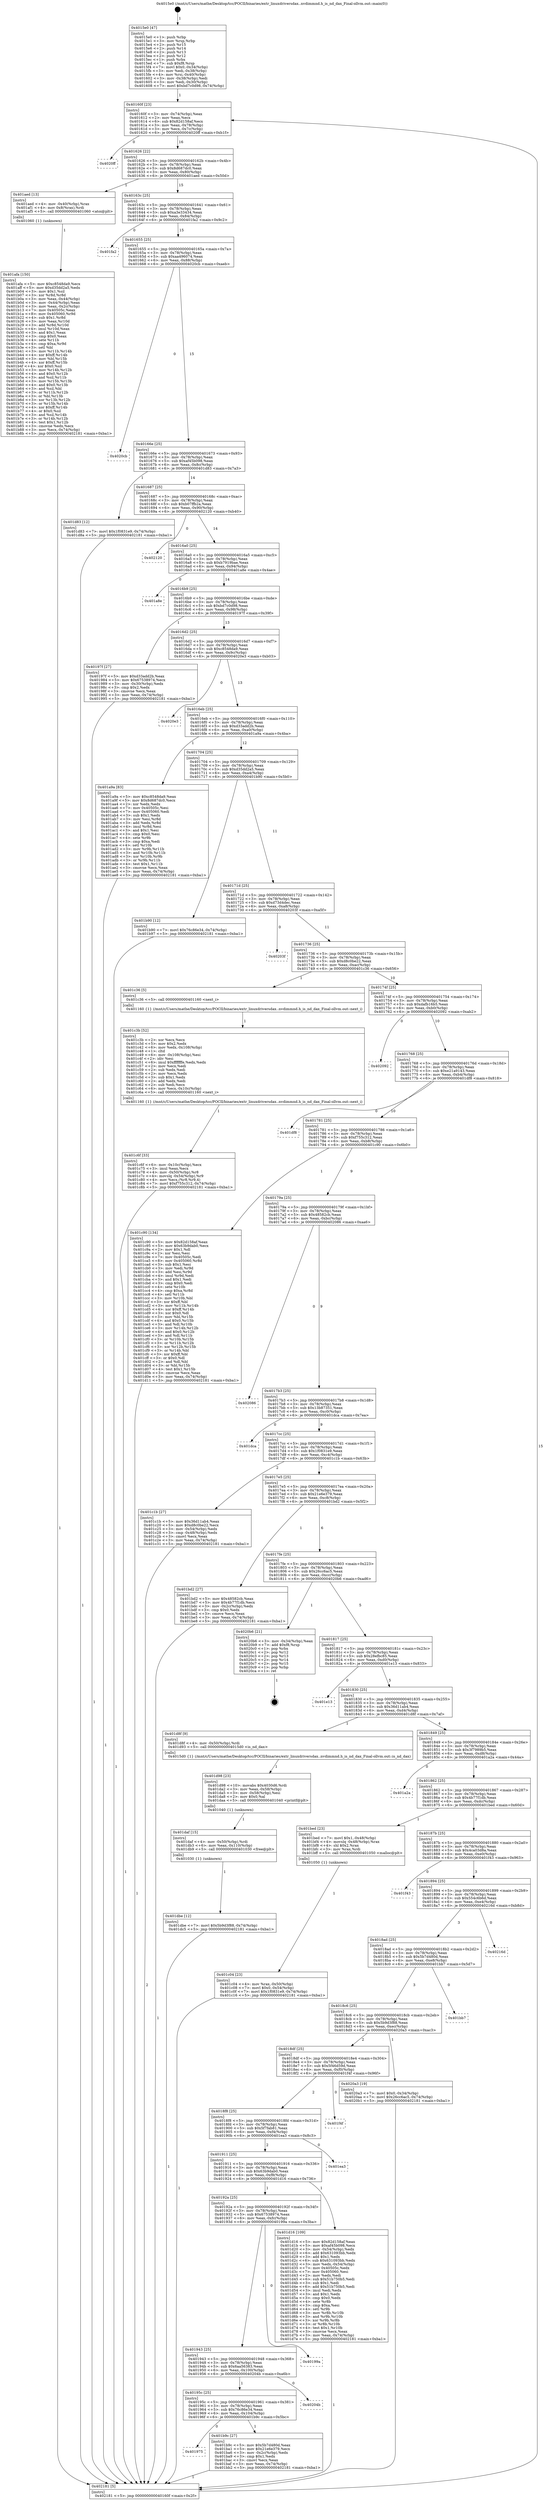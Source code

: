digraph "0x4015e0" {
  label = "0x4015e0 (/mnt/c/Users/mathe/Desktop/tcc/POCII/binaries/extr_linuxdriversdax..nvdimmnd.h_is_nd_dax_Final-ollvm.out::main(0))"
  labelloc = "t"
  node[shape=record]

  Entry [label="",width=0.3,height=0.3,shape=circle,fillcolor=black,style=filled]
  "0x40160f" [label="{
     0x40160f [23]\l
     | [instrs]\l
     &nbsp;&nbsp;0x40160f \<+3\>: mov -0x74(%rbp),%eax\l
     &nbsp;&nbsp;0x401612 \<+2\>: mov %eax,%ecx\l
     &nbsp;&nbsp;0x401614 \<+6\>: sub $0x82d158af,%ecx\l
     &nbsp;&nbsp;0x40161a \<+3\>: mov %eax,-0x78(%rbp)\l
     &nbsp;&nbsp;0x40161d \<+3\>: mov %ecx,-0x7c(%rbp)\l
     &nbsp;&nbsp;0x401620 \<+6\>: je 00000000004020ff \<main+0xb1f\>\l
  }"]
  "0x4020ff" [label="{
     0x4020ff\l
  }", style=dashed]
  "0x401626" [label="{
     0x401626 [22]\l
     | [instrs]\l
     &nbsp;&nbsp;0x401626 \<+5\>: jmp 000000000040162b \<main+0x4b\>\l
     &nbsp;&nbsp;0x40162b \<+3\>: mov -0x78(%rbp),%eax\l
     &nbsp;&nbsp;0x40162e \<+5\>: sub $0x8d687dc0,%eax\l
     &nbsp;&nbsp;0x401633 \<+3\>: mov %eax,-0x80(%rbp)\l
     &nbsp;&nbsp;0x401636 \<+6\>: je 0000000000401aed \<main+0x50d\>\l
  }"]
  Exit [label="",width=0.3,height=0.3,shape=circle,fillcolor=black,style=filled,peripheries=2]
  "0x401aed" [label="{
     0x401aed [13]\l
     | [instrs]\l
     &nbsp;&nbsp;0x401aed \<+4\>: mov -0x40(%rbp),%rax\l
     &nbsp;&nbsp;0x401af1 \<+4\>: mov 0x8(%rax),%rdi\l
     &nbsp;&nbsp;0x401af5 \<+5\>: call 0000000000401060 \<atoi@plt\>\l
     | [calls]\l
     &nbsp;&nbsp;0x401060 \{1\} (unknown)\l
  }"]
  "0x40163c" [label="{
     0x40163c [25]\l
     | [instrs]\l
     &nbsp;&nbsp;0x40163c \<+5\>: jmp 0000000000401641 \<main+0x61\>\l
     &nbsp;&nbsp;0x401641 \<+3\>: mov -0x78(%rbp),%eax\l
     &nbsp;&nbsp;0x401644 \<+5\>: sub $0xa3e33434,%eax\l
     &nbsp;&nbsp;0x401649 \<+6\>: mov %eax,-0x84(%rbp)\l
     &nbsp;&nbsp;0x40164f \<+6\>: je 0000000000401fa2 \<main+0x9c2\>\l
  }"]
  "0x401dbe" [label="{
     0x401dbe [12]\l
     | [instrs]\l
     &nbsp;&nbsp;0x401dbe \<+7\>: movl $0x5b9d3f88,-0x74(%rbp)\l
     &nbsp;&nbsp;0x401dc5 \<+5\>: jmp 0000000000402181 \<main+0xba1\>\l
  }"]
  "0x401fa2" [label="{
     0x401fa2\l
  }", style=dashed]
  "0x401655" [label="{
     0x401655 [25]\l
     | [instrs]\l
     &nbsp;&nbsp;0x401655 \<+5\>: jmp 000000000040165a \<main+0x7a\>\l
     &nbsp;&nbsp;0x40165a \<+3\>: mov -0x78(%rbp),%eax\l
     &nbsp;&nbsp;0x40165d \<+5\>: sub $0xaa496074,%eax\l
     &nbsp;&nbsp;0x401662 \<+6\>: mov %eax,-0x88(%rbp)\l
     &nbsp;&nbsp;0x401668 \<+6\>: je 00000000004020cb \<main+0xaeb\>\l
  }"]
  "0x401daf" [label="{
     0x401daf [15]\l
     | [instrs]\l
     &nbsp;&nbsp;0x401daf \<+4\>: mov -0x50(%rbp),%rdi\l
     &nbsp;&nbsp;0x401db3 \<+6\>: mov %eax,-0x110(%rbp)\l
     &nbsp;&nbsp;0x401db9 \<+5\>: call 0000000000401030 \<free@plt\>\l
     | [calls]\l
     &nbsp;&nbsp;0x401030 \{1\} (unknown)\l
  }"]
  "0x4020cb" [label="{
     0x4020cb\l
  }", style=dashed]
  "0x40166e" [label="{
     0x40166e [25]\l
     | [instrs]\l
     &nbsp;&nbsp;0x40166e \<+5\>: jmp 0000000000401673 \<main+0x93\>\l
     &nbsp;&nbsp;0x401673 \<+3\>: mov -0x78(%rbp),%eax\l
     &nbsp;&nbsp;0x401676 \<+5\>: sub $0xaf45b098,%eax\l
     &nbsp;&nbsp;0x40167b \<+6\>: mov %eax,-0x8c(%rbp)\l
     &nbsp;&nbsp;0x401681 \<+6\>: je 0000000000401d83 \<main+0x7a3\>\l
  }"]
  "0x401d98" [label="{
     0x401d98 [23]\l
     | [instrs]\l
     &nbsp;&nbsp;0x401d98 \<+10\>: movabs $0x4030d6,%rdi\l
     &nbsp;&nbsp;0x401da2 \<+3\>: mov %eax,-0x58(%rbp)\l
     &nbsp;&nbsp;0x401da5 \<+3\>: mov -0x58(%rbp),%esi\l
     &nbsp;&nbsp;0x401da8 \<+2\>: mov $0x0,%al\l
     &nbsp;&nbsp;0x401daa \<+5\>: call 0000000000401040 \<printf@plt\>\l
     | [calls]\l
     &nbsp;&nbsp;0x401040 \{1\} (unknown)\l
  }"]
  "0x401d83" [label="{
     0x401d83 [12]\l
     | [instrs]\l
     &nbsp;&nbsp;0x401d83 \<+7\>: movl $0x1f0831e9,-0x74(%rbp)\l
     &nbsp;&nbsp;0x401d8a \<+5\>: jmp 0000000000402181 \<main+0xba1\>\l
  }"]
  "0x401687" [label="{
     0x401687 [25]\l
     | [instrs]\l
     &nbsp;&nbsp;0x401687 \<+5\>: jmp 000000000040168c \<main+0xac\>\l
     &nbsp;&nbsp;0x40168c \<+3\>: mov -0x78(%rbp),%eax\l
     &nbsp;&nbsp;0x40168f \<+5\>: sub $0xb07ffb2a,%eax\l
     &nbsp;&nbsp;0x401694 \<+6\>: mov %eax,-0x90(%rbp)\l
     &nbsp;&nbsp;0x40169a \<+6\>: je 0000000000402120 \<main+0xb40\>\l
  }"]
  "0x401c6f" [label="{
     0x401c6f [33]\l
     | [instrs]\l
     &nbsp;&nbsp;0x401c6f \<+6\>: mov -0x10c(%rbp),%ecx\l
     &nbsp;&nbsp;0x401c75 \<+3\>: imul %eax,%ecx\l
     &nbsp;&nbsp;0x401c78 \<+4\>: mov -0x50(%rbp),%r8\l
     &nbsp;&nbsp;0x401c7c \<+4\>: movslq -0x54(%rbp),%r9\l
     &nbsp;&nbsp;0x401c80 \<+4\>: mov %ecx,(%r8,%r9,4)\l
     &nbsp;&nbsp;0x401c84 \<+7\>: movl $0xf755c312,-0x74(%rbp)\l
     &nbsp;&nbsp;0x401c8b \<+5\>: jmp 0000000000402181 \<main+0xba1\>\l
  }"]
  "0x402120" [label="{
     0x402120\l
  }", style=dashed]
  "0x4016a0" [label="{
     0x4016a0 [25]\l
     | [instrs]\l
     &nbsp;&nbsp;0x4016a0 \<+5\>: jmp 00000000004016a5 \<main+0xc5\>\l
     &nbsp;&nbsp;0x4016a5 \<+3\>: mov -0x78(%rbp),%eax\l
     &nbsp;&nbsp;0x4016a8 \<+5\>: sub $0xb7919bae,%eax\l
     &nbsp;&nbsp;0x4016ad \<+6\>: mov %eax,-0x94(%rbp)\l
     &nbsp;&nbsp;0x4016b3 \<+6\>: je 0000000000401a8e \<main+0x4ae\>\l
  }"]
  "0x401c3b" [label="{
     0x401c3b [52]\l
     | [instrs]\l
     &nbsp;&nbsp;0x401c3b \<+2\>: xor %ecx,%ecx\l
     &nbsp;&nbsp;0x401c3d \<+5\>: mov $0x2,%edx\l
     &nbsp;&nbsp;0x401c42 \<+6\>: mov %edx,-0x108(%rbp)\l
     &nbsp;&nbsp;0x401c48 \<+1\>: cltd\l
     &nbsp;&nbsp;0x401c49 \<+6\>: mov -0x108(%rbp),%esi\l
     &nbsp;&nbsp;0x401c4f \<+2\>: idiv %esi\l
     &nbsp;&nbsp;0x401c51 \<+6\>: imul $0xfffffffe,%edx,%edx\l
     &nbsp;&nbsp;0x401c57 \<+2\>: mov %ecx,%edi\l
     &nbsp;&nbsp;0x401c59 \<+2\>: sub %edx,%edi\l
     &nbsp;&nbsp;0x401c5b \<+2\>: mov %ecx,%edx\l
     &nbsp;&nbsp;0x401c5d \<+3\>: sub $0x1,%edx\l
     &nbsp;&nbsp;0x401c60 \<+2\>: add %edx,%edi\l
     &nbsp;&nbsp;0x401c62 \<+2\>: sub %edi,%ecx\l
     &nbsp;&nbsp;0x401c64 \<+6\>: mov %ecx,-0x10c(%rbp)\l
     &nbsp;&nbsp;0x401c6a \<+5\>: call 0000000000401160 \<next_i\>\l
     | [calls]\l
     &nbsp;&nbsp;0x401160 \{1\} (/mnt/c/Users/mathe/Desktop/tcc/POCII/binaries/extr_linuxdriversdax..nvdimmnd.h_is_nd_dax_Final-ollvm.out::next_i)\l
  }"]
  "0x401a8e" [label="{
     0x401a8e\l
  }", style=dashed]
  "0x4016b9" [label="{
     0x4016b9 [25]\l
     | [instrs]\l
     &nbsp;&nbsp;0x4016b9 \<+5\>: jmp 00000000004016be \<main+0xde\>\l
     &nbsp;&nbsp;0x4016be \<+3\>: mov -0x78(%rbp),%eax\l
     &nbsp;&nbsp;0x4016c1 \<+5\>: sub $0xbd7c0d98,%eax\l
     &nbsp;&nbsp;0x4016c6 \<+6\>: mov %eax,-0x98(%rbp)\l
     &nbsp;&nbsp;0x4016cc \<+6\>: je 000000000040197f \<main+0x39f\>\l
  }"]
  "0x401c04" [label="{
     0x401c04 [23]\l
     | [instrs]\l
     &nbsp;&nbsp;0x401c04 \<+4\>: mov %rax,-0x50(%rbp)\l
     &nbsp;&nbsp;0x401c08 \<+7\>: movl $0x0,-0x54(%rbp)\l
     &nbsp;&nbsp;0x401c0f \<+7\>: movl $0x1f0831e9,-0x74(%rbp)\l
     &nbsp;&nbsp;0x401c16 \<+5\>: jmp 0000000000402181 \<main+0xba1\>\l
  }"]
  "0x40197f" [label="{
     0x40197f [27]\l
     | [instrs]\l
     &nbsp;&nbsp;0x40197f \<+5\>: mov $0xd33add2b,%eax\l
     &nbsp;&nbsp;0x401984 \<+5\>: mov $0x67538974,%ecx\l
     &nbsp;&nbsp;0x401989 \<+3\>: mov -0x30(%rbp),%edx\l
     &nbsp;&nbsp;0x40198c \<+3\>: cmp $0x2,%edx\l
     &nbsp;&nbsp;0x40198f \<+3\>: cmovne %ecx,%eax\l
     &nbsp;&nbsp;0x401992 \<+3\>: mov %eax,-0x74(%rbp)\l
     &nbsp;&nbsp;0x401995 \<+5\>: jmp 0000000000402181 \<main+0xba1\>\l
  }"]
  "0x4016d2" [label="{
     0x4016d2 [25]\l
     | [instrs]\l
     &nbsp;&nbsp;0x4016d2 \<+5\>: jmp 00000000004016d7 \<main+0xf7\>\l
     &nbsp;&nbsp;0x4016d7 \<+3\>: mov -0x78(%rbp),%eax\l
     &nbsp;&nbsp;0x4016da \<+5\>: sub $0xc8548da9,%eax\l
     &nbsp;&nbsp;0x4016df \<+6\>: mov %eax,-0x9c(%rbp)\l
     &nbsp;&nbsp;0x4016e5 \<+6\>: je 00000000004020e3 \<main+0xb03\>\l
  }"]
  "0x402181" [label="{
     0x402181 [5]\l
     | [instrs]\l
     &nbsp;&nbsp;0x402181 \<+5\>: jmp 000000000040160f \<main+0x2f\>\l
  }"]
  "0x4015e0" [label="{
     0x4015e0 [47]\l
     | [instrs]\l
     &nbsp;&nbsp;0x4015e0 \<+1\>: push %rbp\l
     &nbsp;&nbsp;0x4015e1 \<+3\>: mov %rsp,%rbp\l
     &nbsp;&nbsp;0x4015e4 \<+2\>: push %r15\l
     &nbsp;&nbsp;0x4015e6 \<+2\>: push %r14\l
     &nbsp;&nbsp;0x4015e8 \<+2\>: push %r13\l
     &nbsp;&nbsp;0x4015ea \<+2\>: push %r12\l
     &nbsp;&nbsp;0x4015ec \<+1\>: push %rbx\l
     &nbsp;&nbsp;0x4015ed \<+7\>: sub $0xf8,%rsp\l
     &nbsp;&nbsp;0x4015f4 \<+7\>: movl $0x0,-0x34(%rbp)\l
     &nbsp;&nbsp;0x4015fb \<+3\>: mov %edi,-0x38(%rbp)\l
     &nbsp;&nbsp;0x4015fe \<+4\>: mov %rsi,-0x40(%rbp)\l
     &nbsp;&nbsp;0x401602 \<+3\>: mov -0x38(%rbp),%edi\l
     &nbsp;&nbsp;0x401605 \<+3\>: mov %edi,-0x30(%rbp)\l
     &nbsp;&nbsp;0x401608 \<+7\>: movl $0xbd7c0d98,-0x74(%rbp)\l
  }"]
  "0x401975" [label="{
     0x401975\l
  }", style=dashed]
  "0x4020e3" [label="{
     0x4020e3\l
  }", style=dashed]
  "0x4016eb" [label="{
     0x4016eb [25]\l
     | [instrs]\l
     &nbsp;&nbsp;0x4016eb \<+5\>: jmp 00000000004016f0 \<main+0x110\>\l
     &nbsp;&nbsp;0x4016f0 \<+3\>: mov -0x78(%rbp),%eax\l
     &nbsp;&nbsp;0x4016f3 \<+5\>: sub $0xd33add2b,%eax\l
     &nbsp;&nbsp;0x4016f8 \<+6\>: mov %eax,-0xa0(%rbp)\l
     &nbsp;&nbsp;0x4016fe \<+6\>: je 0000000000401a9a \<main+0x4ba\>\l
  }"]
  "0x401b9c" [label="{
     0x401b9c [27]\l
     | [instrs]\l
     &nbsp;&nbsp;0x401b9c \<+5\>: mov $0x5b7d480d,%eax\l
     &nbsp;&nbsp;0x401ba1 \<+5\>: mov $0x21e6e379,%ecx\l
     &nbsp;&nbsp;0x401ba6 \<+3\>: mov -0x2c(%rbp),%edx\l
     &nbsp;&nbsp;0x401ba9 \<+3\>: cmp $0x1,%edx\l
     &nbsp;&nbsp;0x401bac \<+3\>: cmovl %ecx,%eax\l
     &nbsp;&nbsp;0x401baf \<+3\>: mov %eax,-0x74(%rbp)\l
     &nbsp;&nbsp;0x401bb2 \<+5\>: jmp 0000000000402181 \<main+0xba1\>\l
  }"]
  "0x401a9a" [label="{
     0x401a9a [83]\l
     | [instrs]\l
     &nbsp;&nbsp;0x401a9a \<+5\>: mov $0xc8548da9,%eax\l
     &nbsp;&nbsp;0x401a9f \<+5\>: mov $0x8d687dc0,%ecx\l
     &nbsp;&nbsp;0x401aa4 \<+2\>: xor %edx,%edx\l
     &nbsp;&nbsp;0x401aa6 \<+7\>: mov 0x40505c,%esi\l
     &nbsp;&nbsp;0x401aad \<+7\>: mov 0x405060,%edi\l
     &nbsp;&nbsp;0x401ab4 \<+3\>: sub $0x1,%edx\l
     &nbsp;&nbsp;0x401ab7 \<+3\>: mov %esi,%r8d\l
     &nbsp;&nbsp;0x401aba \<+3\>: add %edx,%r8d\l
     &nbsp;&nbsp;0x401abd \<+4\>: imul %r8d,%esi\l
     &nbsp;&nbsp;0x401ac1 \<+3\>: and $0x1,%esi\l
     &nbsp;&nbsp;0x401ac4 \<+3\>: cmp $0x0,%esi\l
     &nbsp;&nbsp;0x401ac7 \<+4\>: sete %r9b\l
     &nbsp;&nbsp;0x401acb \<+3\>: cmp $0xa,%edi\l
     &nbsp;&nbsp;0x401ace \<+4\>: setl %r10b\l
     &nbsp;&nbsp;0x401ad2 \<+3\>: mov %r9b,%r11b\l
     &nbsp;&nbsp;0x401ad5 \<+3\>: and %r10b,%r11b\l
     &nbsp;&nbsp;0x401ad8 \<+3\>: xor %r10b,%r9b\l
     &nbsp;&nbsp;0x401adb \<+3\>: or %r9b,%r11b\l
     &nbsp;&nbsp;0x401ade \<+4\>: test $0x1,%r11b\l
     &nbsp;&nbsp;0x401ae2 \<+3\>: cmovne %ecx,%eax\l
     &nbsp;&nbsp;0x401ae5 \<+3\>: mov %eax,-0x74(%rbp)\l
     &nbsp;&nbsp;0x401ae8 \<+5\>: jmp 0000000000402181 \<main+0xba1\>\l
  }"]
  "0x401704" [label="{
     0x401704 [25]\l
     | [instrs]\l
     &nbsp;&nbsp;0x401704 \<+5\>: jmp 0000000000401709 \<main+0x129\>\l
     &nbsp;&nbsp;0x401709 \<+3\>: mov -0x78(%rbp),%eax\l
     &nbsp;&nbsp;0x40170c \<+5\>: sub $0xd35dd2a5,%eax\l
     &nbsp;&nbsp;0x401711 \<+6\>: mov %eax,-0xa4(%rbp)\l
     &nbsp;&nbsp;0x401717 \<+6\>: je 0000000000401b90 \<main+0x5b0\>\l
  }"]
  "0x401afa" [label="{
     0x401afa [150]\l
     | [instrs]\l
     &nbsp;&nbsp;0x401afa \<+5\>: mov $0xc8548da9,%ecx\l
     &nbsp;&nbsp;0x401aff \<+5\>: mov $0xd35dd2a5,%edx\l
     &nbsp;&nbsp;0x401b04 \<+3\>: mov $0x1,%sil\l
     &nbsp;&nbsp;0x401b07 \<+3\>: xor %r8d,%r8d\l
     &nbsp;&nbsp;0x401b0a \<+3\>: mov %eax,-0x44(%rbp)\l
     &nbsp;&nbsp;0x401b0d \<+3\>: mov -0x44(%rbp),%eax\l
     &nbsp;&nbsp;0x401b10 \<+3\>: mov %eax,-0x2c(%rbp)\l
     &nbsp;&nbsp;0x401b13 \<+7\>: mov 0x40505c,%eax\l
     &nbsp;&nbsp;0x401b1a \<+8\>: mov 0x405060,%r9d\l
     &nbsp;&nbsp;0x401b22 \<+4\>: sub $0x1,%r8d\l
     &nbsp;&nbsp;0x401b26 \<+3\>: mov %eax,%r10d\l
     &nbsp;&nbsp;0x401b29 \<+3\>: add %r8d,%r10d\l
     &nbsp;&nbsp;0x401b2c \<+4\>: imul %r10d,%eax\l
     &nbsp;&nbsp;0x401b30 \<+3\>: and $0x1,%eax\l
     &nbsp;&nbsp;0x401b33 \<+3\>: cmp $0x0,%eax\l
     &nbsp;&nbsp;0x401b36 \<+4\>: sete %r11b\l
     &nbsp;&nbsp;0x401b3a \<+4\>: cmp $0xa,%r9d\l
     &nbsp;&nbsp;0x401b3e \<+3\>: setl %bl\l
     &nbsp;&nbsp;0x401b41 \<+3\>: mov %r11b,%r14b\l
     &nbsp;&nbsp;0x401b44 \<+4\>: xor $0xff,%r14b\l
     &nbsp;&nbsp;0x401b48 \<+3\>: mov %bl,%r15b\l
     &nbsp;&nbsp;0x401b4b \<+4\>: xor $0xff,%r15b\l
     &nbsp;&nbsp;0x401b4f \<+4\>: xor $0x0,%sil\l
     &nbsp;&nbsp;0x401b53 \<+3\>: mov %r14b,%r12b\l
     &nbsp;&nbsp;0x401b56 \<+4\>: and $0x0,%r12b\l
     &nbsp;&nbsp;0x401b5a \<+3\>: and %sil,%r11b\l
     &nbsp;&nbsp;0x401b5d \<+3\>: mov %r15b,%r13b\l
     &nbsp;&nbsp;0x401b60 \<+4\>: and $0x0,%r13b\l
     &nbsp;&nbsp;0x401b64 \<+3\>: and %sil,%bl\l
     &nbsp;&nbsp;0x401b67 \<+3\>: or %r11b,%r12b\l
     &nbsp;&nbsp;0x401b6a \<+3\>: or %bl,%r13b\l
     &nbsp;&nbsp;0x401b6d \<+3\>: xor %r13b,%r12b\l
     &nbsp;&nbsp;0x401b70 \<+3\>: or %r15b,%r14b\l
     &nbsp;&nbsp;0x401b73 \<+4\>: xor $0xff,%r14b\l
     &nbsp;&nbsp;0x401b77 \<+4\>: or $0x0,%sil\l
     &nbsp;&nbsp;0x401b7b \<+3\>: and %sil,%r14b\l
     &nbsp;&nbsp;0x401b7e \<+3\>: or %r14b,%r12b\l
     &nbsp;&nbsp;0x401b81 \<+4\>: test $0x1,%r12b\l
     &nbsp;&nbsp;0x401b85 \<+3\>: cmovne %edx,%ecx\l
     &nbsp;&nbsp;0x401b88 \<+3\>: mov %ecx,-0x74(%rbp)\l
     &nbsp;&nbsp;0x401b8b \<+5\>: jmp 0000000000402181 \<main+0xba1\>\l
  }"]
  "0x40195c" [label="{
     0x40195c [25]\l
     | [instrs]\l
     &nbsp;&nbsp;0x40195c \<+5\>: jmp 0000000000401961 \<main+0x381\>\l
     &nbsp;&nbsp;0x401961 \<+3\>: mov -0x78(%rbp),%eax\l
     &nbsp;&nbsp;0x401964 \<+5\>: sub $0x76c86e34,%eax\l
     &nbsp;&nbsp;0x401969 \<+6\>: mov %eax,-0x104(%rbp)\l
     &nbsp;&nbsp;0x40196f \<+6\>: je 0000000000401b9c \<main+0x5bc\>\l
  }"]
  "0x401b90" [label="{
     0x401b90 [12]\l
     | [instrs]\l
     &nbsp;&nbsp;0x401b90 \<+7\>: movl $0x76c86e34,-0x74(%rbp)\l
     &nbsp;&nbsp;0x401b97 \<+5\>: jmp 0000000000402181 \<main+0xba1\>\l
  }"]
  "0x40171d" [label="{
     0x40171d [25]\l
     | [instrs]\l
     &nbsp;&nbsp;0x40171d \<+5\>: jmp 0000000000401722 \<main+0x142\>\l
     &nbsp;&nbsp;0x401722 \<+3\>: mov -0x78(%rbp),%eax\l
     &nbsp;&nbsp;0x401725 \<+5\>: sub $0xd73d4dec,%eax\l
     &nbsp;&nbsp;0x40172a \<+6\>: mov %eax,-0xa8(%rbp)\l
     &nbsp;&nbsp;0x401730 \<+6\>: je 000000000040203f \<main+0xa5f\>\l
  }"]
  "0x40204b" [label="{
     0x40204b\l
  }", style=dashed]
  "0x40203f" [label="{
     0x40203f\l
  }", style=dashed]
  "0x401736" [label="{
     0x401736 [25]\l
     | [instrs]\l
     &nbsp;&nbsp;0x401736 \<+5\>: jmp 000000000040173b \<main+0x15b\>\l
     &nbsp;&nbsp;0x40173b \<+3\>: mov -0x78(%rbp),%eax\l
     &nbsp;&nbsp;0x40173e \<+5\>: sub $0xd8c0be22,%eax\l
     &nbsp;&nbsp;0x401743 \<+6\>: mov %eax,-0xac(%rbp)\l
     &nbsp;&nbsp;0x401749 \<+6\>: je 0000000000401c36 \<main+0x656\>\l
  }"]
  "0x401943" [label="{
     0x401943 [25]\l
     | [instrs]\l
     &nbsp;&nbsp;0x401943 \<+5\>: jmp 0000000000401948 \<main+0x368\>\l
     &nbsp;&nbsp;0x401948 \<+3\>: mov -0x78(%rbp),%eax\l
     &nbsp;&nbsp;0x40194b \<+5\>: sub $0x6aa56383,%eax\l
     &nbsp;&nbsp;0x401950 \<+6\>: mov %eax,-0x100(%rbp)\l
     &nbsp;&nbsp;0x401956 \<+6\>: je 000000000040204b \<main+0xa6b\>\l
  }"]
  "0x401c36" [label="{
     0x401c36 [5]\l
     | [instrs]\l
     &nbsp;&nbsp;0x401c36 \<+5\>: call 0000000000401160 \<next_i\>\l
     | [calls]\l
     &nbsp;&nbsp;0x401160 \{1\} (/mnt/c/Users/mathe/Desktop/tcc/POCII/binaries/extr_linuxdriversdax..nvdimmnd.h_is_nd_dax_Final-ollvm.out::next_i)\l
  }"]
  "0x40174f" [label="{
     0x40174f [25]\l
     | [instrs]\l
     &nbsp;&nbsp;0x40174f \<+5\>: jmp 0000000000401754 \<main+0x174\>\l
     &nbsp;&nbsp;0x401754 \<+3\>: mov -0x78(%rbp),%eax\l
     &nbsp;&nbsp;0x401757 \<+5\>: sub $0xdafb16b5,%eax\l
     &nbsp;&nbsp;0x40175c \<+6\>: mov %eax,-0xb0(%rbp)\l
     &nbsp;&nbsp;0x401762 \<+6\>: je 0000000000402092 \<main+0xab2\>\l
  }"]
  "0x40199a" [label="{
     0x40199a\l
  }", style=dashed]
  "0x402092" [label="{
     0x402092\l
  }", style=dashed]
  "0x401768" [label="{
     0x401768 [25]\l
     | [instrs]\l
     &nbsp;&nbsp;0x401768 \<+5\>: jmp 000000000040176d \<main+0x18d\>\l
     &nbsp;&nbsp;0x40176d \<+3\>: mov -0x78(%rbp),%eax\l
     &nbsp;&nbsp;0x401770 \<+5\>: sub $0xe21a9143,%eax\l
     &nbsp;&nbsp;0x401775 \<+6\>: mov %eax,-0xb4(%rbp)\l
     &nbsp;&nbsp;0x40177b \<+6\>: je 0000000000401df8 \<main+0x818\>\l
  }"]
  "0x40192a" [label="{
     0x40192a [25]\l
     | [instrs]\l
     &nbsp;&nbsp;0x40192a \<+5\>: jmp 000000000040192f \<main+0x34f\>\l
     &nbsp;&nbsp;0x40192f \<+3\>: mov -0x78(%rbp),%eax\l
     &nbsp;&nbsp;0x401932 \<+5\>: sub $0x67538974,%eax\l
     &nbsp;&nbsp;0x401937 \<+6\>: mov %eax,-0xfc(%rbp)\l
     &nbsp;&nbsp;0x40193d \<+6\>: je 000000000040199a \<main+0x3ba\>\l
  }"]
  "0x401df8" [label="{
     0x401df8\l
  }", style=dashed]
  "0x401781" [label="{
     0x401781 [25]\l
     | [instrs]\l
     &nbsp;&nbsp;0x401781 \<+5\>: jmp 0000000000401786 \<main+0x1a6\>\l
     &nbsp;&nbsp;0x401786 \<+3\>: mov -0x78(%rbp),%eax\l
     &nbsp;&nbsp;0x401789 \<+5\>: sub $0xf755c312,%eax\l
     &nbsp;&nbsp;0x40178e \<+6\>: mov %eax,-0xb8(%rbp)\l
     &nbsp;&nbsp;0x401794 \<+6\>: je 0000000000401c90 \<main+0x6b0\>\l
  }"]
  "0x401d16" [label="{
     0x401d16 [109]\l
     | [instrs]\l
     &nbsp;&nbsp;0x401d16 \<+5\>: mov $0x82d158af,%eax\l
     &nbsp;&nbsp;0x401d1b \<+5\>: mov $0xaf45b098,%ecx\l
     &nbsp;&nbsp;0x401d20 \<+3\>: mov -0x54(%rbp),%edx\l
     &nbsp;&nbsp;0x401d23 \<+6\>: add $0x631093bb,%edx\l
     &nbsp;&nbsp;0x401d29 \<+3\>: add $0x1,%edx\l
     &nbsp;&nbsp;0x401d2c \<+6\>: sub $0x631093bb,%edx\l
     &nbsp;&nbsp;0x401d32 \<+3\>: mov %edx,-0x54(%rbp)\l
     &nbsp;&nbsp;0x401d35 \<+7\>: mov 0x40505c,%edx\l
     &nbsp;&nbsp;0x401d3c \<+7\>: mov 0x405060,%esi\l
     &nbsp;&nbsp;0x401d43 \<+2\>: mov %edx,%edi\l
     &nbsp;&nbsp;0x401d45 \<+6\>: sub $0x51b750b5,%edi\l
     &nbsp;&nbsp;0x401d4b \<+3\>: sub $0x1,%edi\l
     &nbsp;&nbsp;0x401d4e \<+6\>: add $0x51b750b5,%edi\l
     &nbsp;&nbsp;0x401d54 \<+3\>: imul %edi,%edx\l
     &nbsp;&nbsp;0x401d57 \<+3\>: and $0x1,%edx\l
     &nbsp;&nbsp;0x401d5a \<+3\>: cmp $0x0,%edx\l
     &nbsp;&nbsp;0x401d5d \<+4\>: sete %r8b\l
     &nbsp;&nbsp;0x401d61 \<+3\>: cmp $0xa,%esi\l
     &nbsp;&nbsp;0x401d64 \<+4\>: setl %r9b\l
     &nbsp;&nbsp;0x401d68 \<+3\>: mov %r8b,%r10b\l
     &nbsp;&nbsp;0x401d6b \<+3\>: and %r9b,%r10b\l
     &nbsp;&nbsp;0x401d6e \<+3\>: xor %r9b,%r8b\l
     &nbsp;&nbsp;0x401d71 \<+3\>: or %r8b,%r10b\l
     &nbsp;&nbsp;0x401d74 \<+4\>: test $0x1,%r10b\l
     &nbsp;&nbsp;0x401d78 \<+3\>: cmovne %ecx,%eax\l
     &nbsp;&nbsp;0x401d7b \<+3\>: mov %eax,-0x74(%rbp)\l
     &nbsp;&nbsp;0x401d7e \<+5\>: jmp 0000000000402181 \<main+0xba1\>\l
  }"]
  "0x401c90" [label="{
     0x401c90 [134]\l
     | [instrs]\l
     &nbsp;&nbsp;0x401c90 \<+5\>: mov $0x82d158af,%eax\l
     &nbsp;&nbsp;0x401c95 \<+5\>: mov $0x63b9dab0,%ecx\l
     &nbsp;&nbsp;0x401c9a \<+2\>: mov $0x1,%dl\l
     &nbsp;&nbsp;0x401c9c \<+2\>: xor %esi,%esi\l
     &nbsp;&nbsp;0x401c9e \<+7\>: mov 0x40505c,%edi\l
     &nbsp;&nbsp;0x401ca5 \<+8\>: mov 0x405060,%r8d\l
     &nbsp;&nbsp;0x401cad \<+3\>: sub $0x1,%esi\l
     &nbsp;&nbsp;0x401cb0 \<+3\>: mov %edi,%r9d\l
     &nbsp;&nbsp;0x401cb3 \<+3\>: add %esi,%r9d\l
     &nbsp;&nbsp;0x401cb6 \<+4\>: imul %r9d,%edi\l
     &nbsp;&nbsp;0x401cba \<+3\>: and $0x1,%edi\l
     &nbsp;&nbsp;0x401cbd \<+3\>: cmp $0x0,%edi\l
     &nbsp;&nbsp;0x401cc0 \<+4\>: sete %r10b\l
     &nbsp;&nbsp;0x401cc4 \<+4\>: cmp $0xa,%r8d\l
     &nbsp;&nbsp;0x401cc8 \<+4\>: setl %r11b\l
     &nbsp;&nbsp;0x401ccc \<+3\>: mov %r10b,%bl\l
     &nbsp;&nbsp;0x401ccf \<+3\>: xor $0xff,%bl\l
     &nbsp;&nbsp;0x401cd2 \<+3\>: mov %r11b,%r14b\l
     &nbsp;&nbsp;0x401cd5 \<+4\>: xor $0xff,%r14b\l
     &nbsp;&nbsp;0x401cd9 \<+3\>: xor $0x0,%dl\l
     &nbsp;&nbsp;0x401cdc \<+3\>: mov %bl,%r15b\l
     &nbsp;&nbsp;0x401cdf \<+4\>: and $0x0,%r15b\l
     &nbsp;&nbsp;0x401ce3 \<+3\>: and %dl,%r10b\l
     &nbsp;&nbsp;0x401ce6 \<+3\>: mov %r14b,%r12b\l
     &nbsp;&nbsp;0x401ce9 \<+4\>: and $0x0,%r12b\l
     &nbsp;&nbsp;0x401ced \<+3\>: and %dl,%r11b\l
     &nbsp;&nbsp;0x401cf0 \<+3\>: or %r10b,%r15b\l
     &nbsp;&nbsp;0x401cf3 \<+3\>: or %r11b,%r12b\l
     &nbsp;&nbsp;0x401cf6 \<+3\>: xor %r12b,%r15b\l
     &nbsp;&nbsp;0x401cf9 \<+3\>: or %r14b,%bl\l
     &nbsp;&nbsp;0x401cfc \<+3\>: xor $0xff,%bl\l
     &nbsp;&nbsp;0x401cff \<+3\>: or $0x0,%dl\l
     &nbsp;&nbsp;0x401d02 \<+2\>: and %dl,%bl\l
     &nbsp;&nbsp;0x401d04 \<+3\>: or %bl,%r15b\l
     &nbsp;&nbsp;0x401d07 \<+4\>: test $0x1,%r15b\l
     &nbsp;&nbsp;0x401d0b \<+3\>: cmovne %ecx,%eax\l
     &nbsp;&nbsp;0x401d0e \<+3\>: mov %eax,-0x74(%rbp)\l
     &nbsp;&nbsp;0x401d11 \<+5\>: jmp 0000000000402181 \<main+0xba1\>\l
  }"]
  "0x40179a" [label="{
     0x40179a [25]\l
     | [instrs]\l
     &nbsp;&nbsp;0x40179a \<+5\>: jmp 000000000040179f \<main+0x1bf\>\l
     &nbsp;&nbsp;0x40179f \<+3\>: mov -0x78(%rbp),%eax\l
     &nbsp;&nbsp;0x4017a2 \<+5\>: sub $0x48582cb,%eax\l
     &nbsp;&nbsp;0x4017a7 \<+6\>: mov %eax,-0xbc(%rbp)\l
     &nbsp;&nbsp;0x4017ad \<+6\>: je 0000000000402086 \<main+0xaa6\>\l
  }"]
  "0x401911" [label="{
     0x401911 [25]\l
     | [instrs]\l
     &nbsp;&nbsp;0x401911 \<+5\>: jmp 0000000000401916 \<main+0x336\>\l
     &nbsp;&nbsp;0x401916 \<+3\>: mov -0x78(%rbp),%eax\l
     &nbsp;&nbsp;0x401919 \<+5\>: sub $0x63b9dab0,%eax\l
     &nbsp;&nbsp;0x40191e \<+6\>: mov %eax,-0xf8(%rbp)\l
     &nbsp;&nbsp;0x401924 \<+6\>: je 0000000000401d16 \<main+0x736\>\l
  }"]
  "0x402086" [label="{
     0x402086\l
  }", style=dashed]
  "0x4017b3" [label="{
     0x4017b3 [25]\l
     | [instrs]\l
     &nbsp;&nbsp;0x4017b3 \<+5\>: jmp 00000000004017b8 \<main+0x1d8\>\l
     &nbsp;&nbsp;0x4017b8 \<+3\>: mov -0x78(%rbp),%eax\l
     &nbsp;&nbsp;0x4017bb \<+5\>: sub $0x13b87351,%eax\l
     &nbsp;&nbsp;0x4017c0 \<+6\>: mov %eax,-0xc0(%rbp)\l
     &nbsp;&nbsp;0x4017c6 \<+6\>: je 0000000000401dca \<main+0x7ea\>\l
  }"]
  "0x401ea3" [label="{
     0x401ea3\l
  }", style=dashed]
  "0x401dca" [label="{
     0x401dca\l
  }", style=dashed]
  "0x4017cc" [label="{
     0x4017cc [25]\l
     | [instrs]\l
     &nbsp;&nbsp;0x4017cc \<+5\>: jmp 00000000004017d1 \<main+0x1f1\>\l
     &nbsp;&nbsp;0x4017d1 \<+3\>: mov -0x78(%rbp),%eax\l
     &nbsp;&nbsp;0x4017d4 \<+5\>: sub $0x1f0831e9,%eax\l
     &nbsp;&nbsp;0x4017d9 \<+6\>: mov %eax,-0xc4(%rbp)\l
     &nbsp;&nbsp;0x4017df \<+6\>: je 0000000000401c1b \<main+0x63b\>\l
  }"]
  "0x4018f8" [label="{
     0x4018f8 [25]\l
     | [instrs]\l
     &nbsp;&nbsp;0x4018f8 \<+5\>: jmp 00000000004018fd \<main+0x31d\>\l
     &nbsp;&nbsp;0x4018fd \<+3\>: mov -0x78(%rbp),%eax\l
     &nbsp;&nbsp;0x401900 \<+5\>: sub $0x5f7fab81,%eax\l
     &nbsp;&nbsp;0x401905 \<+6\>: mov %eax,-0xf4(%rbp)\l
     &nbsp;&nbsp;0x40190b \<+6\>: je 0000000000401ea3 \<main+0x8c3\>\l
  }"]
  "0x401c1b" [label="{
     0x401c1b [27]\l
     | [instrs]\l
     &nbsp;&nbsp;0x401c1b \<+5\>: mov $0x36d11ab4,%eax\l
     &nbsp;&nbsp;0x401c20 \<+5\>: mov $0xd8c0be22,%ecx\l
     &nbsp;&nbsp;0x401c25 \<+3\>: mov -0x54(%rbp),%edx\l
     &nbsp;&nbsp;0x401c28 \<+3\>: cmp -0x48(%rbp),%edx\l
     &nbsp;&nbsp;0x401c2b \<+3\>: cmovl %ecx,%eax\l
     &nbsp;&nbsp;0x401c2e \<+3\>: mov %eax,-0x74(%rbp)\l
     &nbsp;&nbsp;0x401c31 \<+5\>: jmp 0000000000402181 \<main+0xba1\>\l
  }"]
  "0x4017e5" [label="{
     0x4017e5 [25]\l
     | [instrs]\l
     &nbsp;&nbsp;0x4017e5 \<+5\>: jmp 00000000004017ea \<main+0x20a\>\l
     &nbsp;&nbsp;0x4017ea \<+3\>: mov -0x78(%rbp),%eax\l
     &nbsp;&nbsp;0x4017ed \<+5\>: sub $0x21e6e379,%eax\l
     &nbsp;&nbsp;0x4017f2 \<+6\>: mov %eax,-0xc8(%rbp)\l
     &nbsp;&nbsp;0x4017f8 \<+6\>: je 0000000000401bd2 \<main+0x5f2\>\l
  }"]
  "0x401f4f" [label="{
     0x401f4f\l
  }", style=dashed]
  "0x401bd2" [label="{
     0x401bd2 [27]\l
     | [instrs]\l
     &nbsp;&nbsp;0x401bd2 \<+5\>: mov $0x48582cb,%eax\l
     &nbsp;&nbsp;0x401bd7 \<+5\>: mov $0x4b77f1db,%ecx\l
     &nbsp;&nbsp;0x401bdc \<+3\>: mov -0x2c(%rbp),%edx\l
     &nbsp;&nbsp;0x401bdf \<+3\>: cmp $0x0,%edx\l
     &nbsp;&nbsp;0x401be2 \<+3\>: cmove %ecx,%eax\l
     &nbsp;&nbsp;0x401be5 \<+3\>: mov %eax,-0x74(%rbp)\l
     &nbsp;&nbsp;0x401be8 \<+5\>: jmp 0000000000402181 \<main+0xba1\>\l
  }"]
  "0x4017fe" [label="{
     0x4017fe [25]\l
     | [instrs]\l
     &nbsp;&nbsp;0x4017fe \<+5\>: jmp 0000000000401803 \<main+0x223\>\l
     &nbsp;&nbsp;0x401803 \<+3\>: mov -0x78(%rbp),%eax\l
     &nbsp;&nbsp;0x401806 \<+5\>: sub $0x26cc6ac5,%eax\l
     &nbsp;&nbsp;0x40180b \<+6\>: mov %eax,-0xcc(%rbp)\l
     &nbsp;&nbsp;0x401811 \<+6\>: je 00000000004020b6 \<main+0xad6\>\l
  }"]
  "0x4018df" [label="{
     0x4018df [25]\l
     | [instrs]\l
     &nbsp;&nbsp;0x4018df \<+5\>: jmp 00000000004018e4 \<main+0x304\>\l
     &nbsp;&nbsp;0x4018e4 \<+3\>: mov -0x78(%rbp),%eax\l
     &nbsp;&nbsp;0x4018e7 \<+5\>: sub $0x5f46d59d,%eax\l
     &nbsp;&nbsp;0x4018ec \<+6\>: mov %eax,-0xf0(%rbp)\l
     &nbsp;&nbsp;0x4018f2 \<+6\>: je 0000000000401f4f \<main+0x96f\>\l
  }"]
  "0x4020b6" [label="{
     0x4020b6 [21]\l
     | [instrs]\l
     &nbsp;&nbsp;0x4020b6 \<+3\>: mov -0x34(%rbp),%eax\l
     &nbsp;&nbsp;0x4020b9 \<+7\>: add $0xf8,%rsp\l
     &nbsp;&nbsp;0x4020c0 \<+1\>: pop %rbx\l
     &nbsp;&nbsp;0x4020c1 \<+2\>: pop %r12\l
     &nbsp;&nbsp;0x4020c3 \<+2\>: pop %r13\l
     &nbsp;&nbsp;0x4020c5 \<+2\>: pop %r14\l
     &nbsp;&nbsp;0x4020c7 \<+2\>: pop %r15\l
     &nbsp;&nbsp;0x4020c9 \<+1\>: pop %rbp\l
     &nbsp;&nbsp;0x4020ca \<+1\>: ret\l
  }"]
  "0x401817" [label="{
     0x401817 [25]\l
     | [instrs]\l
     &nbsp;&nbsp;0x401817 \<+5\>: jmp 000000000040181c \<main+0x23c\>\l
     &nbsp;&nbsp;0x40181c \<+3\>: mov -0x78(%rbp),%eax\l
     &nbsp;&nbsp;0x40181f \<+5\>: sub $0x28efbc85,%eax\l
     &nbsp;&nbsp;0x401824 \<+6\>: mov %eax,-0xd0(%rbp)\l
     &nbsp;&nbsp;0x40182a \<+6\>: je 0000000000401e13 \<main+0x833\>\l
  }"]
  "0x4020a3" [label="{
     0x4020a3 [19]\l
     | [instrs]\l
     &nbsp;&nbsp;0x4020a3 \<+7\>: movl $0x0,-0x34(%rbp)\l
     &nbsp;&nbsp;0x4020aa \<+7\>: movl $0x26cc6ac5,-0x74(%rbp)\l
     &nbsp;&nbsp;0x4020b1 \<+5\>: jmp 0000000000402181 \<main+0xba1\>\l
  }"]
  "0x401e13" [label="{
     0x401e13\l
  }", style=dashed]
  "0x401830" [label="{
     0x401830 [25]\l
     | [instrs]\l
     &nbsp;&nbsp;0x401830 \<+5\>: jmp 0000000000401835 \<main+0x255\>\l
     &nbsp;&nbsp;0x401835 \<+3\>: mov -0x78(%rbp),%eax\l
     &nbsp;&nbsp;0x401838 \<+5\>: sub $0x36d11ab4,%eax\l
     &nbsp;&nbsp;0x40183d \<+6\>: mov %eax,-0xd4(%rbp)\l
     &nbsp;&nbsp;0x401843 \<+6\>: je 0000000000401d8f \<main+0x7af\>\l
  }"]
  "0x4018c6" [label="{
     0x4018c6 [25]\l
     | [instrs]\l
     &nbsp;&nbsp;0x4018c6 \<+5\>: jmp 00000000004018cb \<main+0x2eb\>\l
     &nbsp;&nbsp;0x4018cb \<+3\>: mov -0x78(%rbp),%eax\l
     &nbsp;&nbsp;0x4018ce \<+5\>: sub $0x5b9d3f88,%eax\l
     &nbsp;&nbsp;0x4018d3 \<+6\>: mov %eax,-0xec(%rbp)\l
     &nbsp;&nbsp;0x4018d9 \<+6\>: je 00000000004020a3 \<main+0xac3\>\l
  }"]
  "0x401d8f" [label="{
     0x401d8f [9]\l
     | [instrs]\l
     &nbsp;&nbsp;0x401d8f \<+4\>: mov -0x50(%rbp),%rdi\l
     &nbsp;&nbsp;0x401d93 \<+5\>: call 00000000004015d0 \<is_nd_dax\>\l
     | [calls]\l
     &nbsp;&nbsp;0x4015d0 \{1\} (/mnt/c/Users/mathe/Desktop/tcc/POCII/binaries/extr_linuxdriversdax..nvdimmnd.h_is_nd_dax_Final-ollvm.out::is_nd_dax)\l
  }"]
  "0x401849" [label="{
     0x401849 [25]\l
     | [instrs]\l
     &nbsp;&nbsp;0x401849 \<+5\>: jmp 000000000040184e \<main+0x26e\>\l
     &nbsp;&nbsp;0x40184e \<+3\>: mov -0x78(%rbp),%eax\l
     &nbsp;&nbsp;0x401851 \<+5\>: sub $0x3f7989b5,%eax\l
     &nbsp;&nbsp;0x401856 \<+6\>: mov %eax,-0xd8(%rbp)\l
     &nbsp;&nbsp;0x40185c \<+6\>: je 0000000000401a2a \<main+0x44a\>\l
  }"]
  "0x401bb7" [label="{
     0x401bb7\l
  }", style=dashed]
  "0x401a2a" [label="{
     0x401a2a\l
  }", style=dashed]
  "0x401862" [label="{
     0x401862 [25]\l
     | [instrs]\l
     &nbsp;&nbsp;0x401862 \<+5\>: jmp 0000000000401867 \<main+0x287\>\l
     &nbsp;&nbsp;0x401867 \<+3\>: mov -0x78(%rbp),%eax\l
     &nbsp;&nbsp;0x40186a \<+5\>: sub $0x4b77f1db,%eax\l
     &nbsp;&nbsp;0x40186f \<+6\>: mov %eax,-0xdc(%rbp)\l
     &nbsp;&nbsp;0x401875 \<+6\>: je 0000000000401bed \<main+0x60d\>\l
  }"]
  "0x4018ad" [label="{
     0x4018ad [25]\l
     | [instrs]\l
     &nbsp;&nbsp;0x4018ad \<+5\>: jmp 00000000004018b2 \<main+0x2d2\>\l
     &nbsp;&nbsp;0x4018b2 \<+3\>: mov -0x78(%rbp),%eax\l
     &nbsp;&nbsp;0x4018b5 \<+5\>: sub $0x5b7d480d,%eax\l
     &nbsp;&nbsp;0x4018ba \<+6\>: mov %eax,-0xe8(%rbp)\l
     &nbsp;&nbsp;0x4018c0 \<+6\>: je 0000000000401bb7 \<main+0x5d7\>\l
  }"]
  "0x401bed" [label="{
     0x401bed [23]\l
     | [instrs]\l
     &nbsp;&nbsp;0x401bed \<+7\>: movl $0x1,-0x48(%rbp)\l
     &nbsp;&nbsp;0x401bf4 \<+4\>: movslq -0x48(%rbp),%rax\l
     &nbsp;&nbsp;0x401bf8 \<+4\>: shl $0x2,%rax\l
     &nbsp;&nbsp;0x401bfc \<+3\>: mov %rax,%rdi\l
     &nbsp;&nbsp;0x401bff \<+5\>: call 0000000000401050 \<malloc@plt\>\l
     | [calls]\l
     &nbsp;&nbsp;0x401050 \{1\} (unknown)\l
  }"]
  "0x40187b" [label="{
     0x40187b [25]\l
     | [instrs]\l
     &nbsp;&nbsp;0x40187b \<+5\>: jmp 0000000000401880 \<main+0x2a0\>\l
     &nbsp;&nbsp;0x401880 \<+3\>: mov -0x78(%rbp),%eax\l
     &nbsp;&nbsp;0x401883 \<+5\>: sub $0x4ca03d8a,%eax\l
     &nbsp;&nbsp;0x401888 \<+6\>: mov %eax,-0xe0(%rbp)\l
     &nbsp;&nbsp;0x40188e \<+6\>: je 0000000000401f43 \<main+0x963\>\l
  }"]
  "0x40216d" [label="{
     0x40216d\l
  }", style=dashed]
  "0x401f43" [label="{
     0x401f43\l
  }", style=dashed]
  "0x401894" [label="{
     0x401894 [25]\l
     | [instrs]\l
     &nbsp;&nbsp;0x401894 \<+5\>: jmp 0000000000401899 \<main+0x2b9\>\l
     &nbsp;&nbsp;0x401899 \<+3\>: mov -0x78(%rbp),%eax\l
     &nbsp;&nbsp;0x40189c \<+5\>: sub $0x554c6b6d,%eax\l
     &nbsp;&nbsp;0x4018a1 \<+6\>: mov %eax,-0xe4(%rbp)\l
     &nbsp;&nbsp;0x4018a7 \<+6\>: je 000000000040216d \<main+0xb8d\>\l
  }"]
  Entry -> "0x4015e0" [label=" 1"]
  "0x40160f" -> "0x4020ff" [label=" 0"]
  "0x40160f" -> "0x401626" [label=" 16"]
  "0x4020b6" -> Exit [label=" 1"]
  "0x401626" -> "0x401aed" [label=" 1"]
  "0x401626" -> "0x40163c" [label=" 15"]
  "0x4020a3" -> "0x402181" [label=" 1"]
  "0x40163c" -> "0x401fa2" [label=" 0"]
  "0x40163c" -> "0x401655" [label=" 15"]
  "0x401dbe" -> "0x402181" [label=" 1"]
  "0x401655" -> "0x4020cb" [label=" 0"]
  "0x401655" -> "0x40166e" [label=" 15"]
  "0x401daf" -> "0x401dbe" [label=" 1"]
  "0x40166e" -> "0x401d83" [label=" 1"]
  "0x40166e" -> "0x401687" [label=" 14"]
  "0x401d98" -> "0x401daf" [label=" 1"]
  "0x401687" -> "0x402120" [label=" 0"]
  "0x401687" -> "0x4016a0" [label=" 14"]
  "0x401d8f" -> "0x401d98" [label=" 1"]
  "0x4016a0" -> "0x401a8e" [label=" 0"]
  "0x4016a0" -> "0x4016b9" [label=" 14"]
  "0x401d83" -> "0x402181" [label=" 1"]
  "0x4016b9" -> "0x40197f" [label=" 1"]
  "0x4016b9" -> "0x4016d2" [label=" 13"]
  "0x40197f" -> "0x402181" [label=" 1"]
  "0x4015e0" -> "0x40160f" [label=" 1"]
  "0x402181" -> "0x40160f" [label=" 15"]
  "0x401d16" -> "0x402181" [label=" 1"]
  "0x4016d2" -> "0x4020e3" [label=" 0"]
  "0x4016d2" -> "0x4016eb" [label=" 13"]
  "0x401c90" -> "0x402181" [label=" 1"]
  "0x4016eb" -> "0x401a9a" [label=" 1"]
  "0x4016eb" -> "0x401704" [label=" 12"]
  "0x401a9a" -> "0x402181" [label=" 1"]
  "0x401aed" -> "0x401afa" [label=" 1"]
  "0x401afa" -> "0x402181" [label=" 1"]
  "0x401c6f" -> "0x402181" [label=" 1"]
  "0x401704" -> "0x401b90" [label=" 1"]
  "0x401704" -> "0x40171d" [label=" 11"]
  "0x401b90" -> "0x402181" [label=" 1"]
  "0x401c36" -> "0x401c3b" [label=" 1"]
  "0x40171d" -> "0x40203f" [label=" 0"]
  "0x40171d" -> "0x401736" [label=" 11"]
  "0x401c1b" -> "0x402181" [label=" 2"]
  "0x401736" -> "0x401c36" [label=" 1"]
  "0x401736" -> "0x40174f" [label=" 10"]
  "0x401bed" -> "0x401c04" [label=" 1"]
  "0x40174f" -> "0x402092" [label=" 0"]
  "0x40174f" -> "0x401768" [label=" 10"]
  "0x401bd2" -> "0x402181" [label=" 1"]
  "0x401768" -> "0x401df8" [label=" 0"]
  "0x401768" -> "0x401781" [label=" 10"]
  "0x40195c" -> "0x401975" [label=" 0"]
  "0x401781" -> "0x401c90" [label=" 1"]
  "0x401781" -> "0x40179a" [label=" 9"]
  "0x40195c" -> "0x401b9c" [label=" 1"]
  "0x40179a" -> "0x402086" [label=" 0"]
  "0x40179a" -> "0x4017b3" [label=" 9"]
  "0x401943" -> "0x40195c" [label=" 1"]
  "0x4017b3" -> "0x401dca" [label=" 0"]
  "0x4017b3" -> "0x4017cc" [label=" 9"]
  "0x401943" -> "0x40204b" [label=" 0"]
  "0x4017cc" -> "0x401c1b" [label=" 2"]
  "0x4017cc" -> "0x4017e5" [label=" 7"]
  "0x40192a" -> "0x401943" [label=" 1"]
  "0x4017e5" -> "0x401bd2" [label=" 1"]
  "0x4017e5" -> "0x4017fe" [label=" 6"]
  "0x40192a" -> "0x40199a" [label=" 0"]
  "0x4017fe" -> "0x4020b6" [label=" 1"]
  "0x4017fe" -> "0x401817" [label=" 5"]
  "0x401911" -> "0x40192a" [label=" 1"]
  "0x401817" -> "0x401e13" [label=" 0"]
  "0x401817" -> "0x401830" [label=" 5"]
  "0x401911" -> "0x401d16" [label=" 1"]
  "0x401830" -> "0x401d8f" [label=" 1"]
  "0x401830" -> "0x401849" [label=" 4"]
  "0x4018f8" -> "0x401911" [label=" 2"]
  "0x401849" -> "0x401a2a" [label=" 0"]
  "0x401849" -> "0x401862" [label=" 4"]
  "0x4018f8" -> "0x401ea3" [label=" 0"]
  "0x401862" -> "0x401bed" [label=" 1"]
  "0x401862" -> "0x40187b" [label=" 3"]
  "0x4018df" -> "0x4018f8" [label=" 2"]
  "0x40187b" -> "0x401f43" [label=" 0"]
  "0x40187b" -> "0x401894" [label=" 3"]
  "0x4018df" -> "0x401f4f" [label=" 0"]
  "0x401894" -> "0x40216d" [label=" 0"]
  "0x401894" -> "0x4018ad" [label=" 3"]
  "0x401c04" -> "0x402181" [label=" 1"]
  "0x4018ad" -> "0x401bb7" [label=" 0"]
  "0x4018ad" -> "0x4018c6" [label=" 3"]
  "0x401c3b" -> "0x401c6f" [label=" 1"]
  "0x4018c6" -> "0x4020a3" [label=" 1"]
  "0x4018c6" -> "0x4018df" [label=" 2"]
  "0x401b9c" -> "0x402181" [label=" 1"]
}
